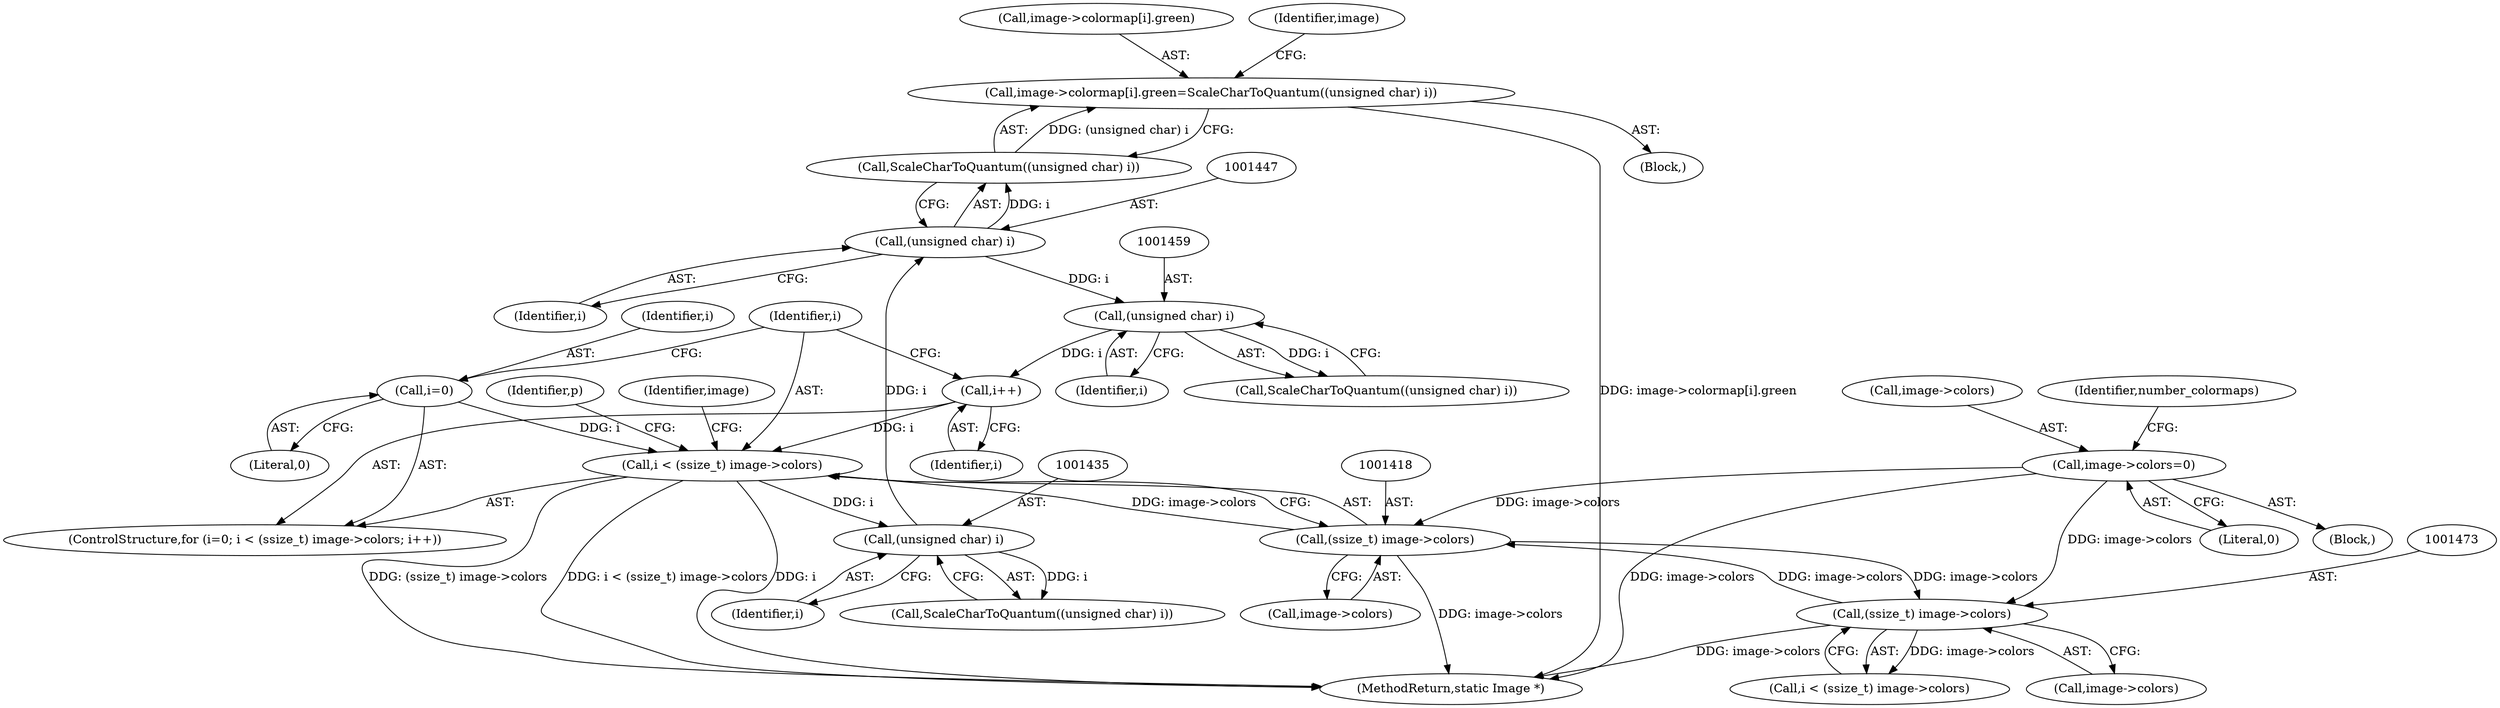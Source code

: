 digraph "0_ImageMagick_3e9165285eda6e1bb71172031d3048b51bb443a4@array" {
"1001437" [label="(Call,image->colormap[i].green=ScaleCharToQuantum((unsigned char) i))"];
"1001445" [label="(Call,ScaleCharToQuantum((unsigned char) i))"];
"1001446" [label="(Call,(unsigned char) i)"];
"1001434" [label="(Call,(unsigned char) i)"];
"1001415" [label="(Call,i < (ssize_t) image->colors)"];
"1001422" [label="(Call,i++)"];
"1001458" [label="(Call,(unsigned char) i)"];
"1001412" [label="(Call,i=0)"];
"1001417" [label="(Call,(ssize_t) image->colors)"];
"1001472" [label="(Call,(ssize_t) image->colors)"];
"1001804" [label="(Call,image->colors=0)"];
"1001417" [label="(Call,(ssize_t) image->colors)"];
"1001415" [label="(Call,i < (ssize_t) image->colors)"];
"1001434" [label="(Call,(unsigned char) i)"];
"1001808" [label="(Literal,0)"];
"1001412" [label="(Call,i=0)"];
"1001438" [label="(Call,image->colormap[i].green)"];
"1001624" [label="(Block,)"];
"1001805" [label="(Call,image->colors)"];
"1001436" [label="(Identifier,i)"];
"1001419" [label="(Call,image->colors)"];
"1001411" [label="(ControlStructure,for (i=0; i < (ssize_t) image->colors; i++))"];
"1001433" [label="(Call,ScaleCharToQuantum((unsigned char) i))"];
"1001413" [label="(Identifier,i)"];
"1001457" [label="(Call,ScaleCharToQuantum((unsigned char) i))"];
"1001453" [label="(Identifier,image)"];
"1001458" [label="(Call,(unsigned char) i)"];
"1001804" [label="(Call,image->colors=0)"];
"1001424" [label="(Block,)"];
"1001414" [label="(Literal,0)"];
"1001811" [label="(Identifier,number_colormaps)"];
"1001423" [label="(Identifier,i)"];
"1001446" [label="(Call,(unsigned char) i)"];
"1001429" [label="(Identifier,image)"];
"1001472" [label="(Call,(ssize_t) image->colors)"];
"1001936" [label="(MethodReturn,static Image *)"];
"1001470" [label="(Call,i < (ssize_t) image->colors)"];
"1001448" [label="(Identifier,i)"];
"1001422" [label="(Call,i++)"];
"1001437" [label="(Call,image->colormap[i].green=ScaleCharToQuantum((unsigned char) i))"];
"1001474" [label="(Call,image->colors)"];
"1001445" [label="(Call,ScaleCharToQuantum((unsigned char) i))"];
"1001416" [label="(Identifier,i)"];
"1001460" [label="(Identifier,i)"];
"1001522" [label="(Identifier,p)"];
"1001437" -> "1001424"  [label="AST: "];
"1001437" -> "1001445"  [label="CFG: "];
"1001438" -> "1001437"  [label="AST: "];
"1001445" -> "1001437"  [label="AST: "];
"1001453" -> "1001437"  [label="CFG: "];
"1001437" -> "1001936"  [label="DDG: image->colormap[i].green"];
"1001445" -> "1001437"  [label="DDG: (unsigned char) i"];
"1001445" -> "1001446"  [label="CFG: "];
"1001446" -> "1001445"  [label="AST: "];
"1001446" -> "1001445"  [label="DDG: i"];
"1001446" -> "1001448"  [label="CFG: "];
"1001447" -> "1001446"  [label="AST: "];
"1001448" -> "1001446"  [label="AST: "];
"1001434" -> "1001446"  [label="DDG: i"];
"1001446" -> "1001458"  [label="DDG: i"];
"1001434" -> "1001433"  [label="AST: "];
"1001434" -> "1001436"  [label="CFG: "];
"1001435" -> "1001434"  [label="AST: "];
"1001436" -> "1001434"  [label="AST: "];
"1001433" -> "1001434"  [label="CFG: "];
"1001434" -> "1001433"  [label="DDG: i"];
"1001415" -> "1001434"  [label="DDG: i"];
"1001415" -> "1001411"  [label="AST: "];
"1001415" -> "1001417"  [label="CFG: "];
"1001416" -> "1001415"  [label="AST: "];
"1001417" -> "1001415"  [label="AST: "];
"1001429" -> "1001415"  [label="CFG: "];
"1001522" -> "1001415"  [label="CFG: "];
"1001415" -> "1001936"  [label="DDG: (ssize_t) image->colors"];
"1001415" -> "1001936"  [label="DDG: i < (ssize_t) image->colors"];
"1001415" -> "1001936"  [label="DDG: i"];
"1001422" -> "1001415"  [label="DDG: i"];
"1001412" -> "1001415"  [label="DDG: i"];
"1001417" -> "1001415"  [label="DDG: image->colors"];
"1001422" -> "1001411"  [label="AST: "];
"1001422" -> "1001423"  [label="CFG: "];
"1001423" -> "1001422"  [label="AST: "];
"1001416" -> "1001422"  [label="CFG: "];
"1001458" -> "1001422"  [label="DDG: i"];
"1001458" -> "1001457"  [label="AST: "];
"1001458" -> "1001460"  [label="CFG: "];
"1001459" -> "1001458"  [label="AST: "];
"1001460" -> "1001458"  [label="AST: "];
"1001457" -> "1001458"  [label="CFG: "];
"1001458" -> "1001457"  [label="DDG: i"];
"1001412" -> "1001411"  [label="AST: "];
"1001412" -> "1001414"  [label="CFG: "];
"1001413" -> "1001412"  [label="AST: "];
"1001414" -> "1001412"  [label="AST: "];
"1001416" -> "1001412"  [label="CFG: "];
"1001417" -> "1001419"  [label="CFG: "];
"1001418" -> "1001417"  [label="AST: "];
"1001419" -> "1001417"  [label="AST: "];
"1001417" -> "1001936"  [label="DDG: image->colors"];
"1001472" -> "1001417"  [label="DDG: image->colors"];
"1001804" -> "1001417"  [label="DDG: image->colors"];
"1001417" -> "1001472"  [label="DDG: image->colors"];
"1001472" -> "1001470"  [label="AST: "];
"1001472" -> "1001474"  [label="CFG: "];
"1001473" -> "1001472"  [label="AST: "];
"1001474" -> "1001472"  [label="AST: "];
"1001470" -> "1001472"  [label="CFG: "];
"1001472" -> "1001936"  [label="DDG: image->colors"];
"1001472" -> "1001470"  [label="DDG: image->colors"];
"1001804" -> "1001472"  [label="DDG: image->colors"];
"1001804" -> "1001624"  [label="AST: "];
"1001804" -> "1001808"  [label="CFG: "];
"1001805" -> "1001804"  [label="AST: "];
"1001808" -> "1001804"  [label="AST: "];
"1001811" -> "1001804"  [label="CFG: "];
"1001804" -> "1001936"  [label="DDG: image->colors"];
}
